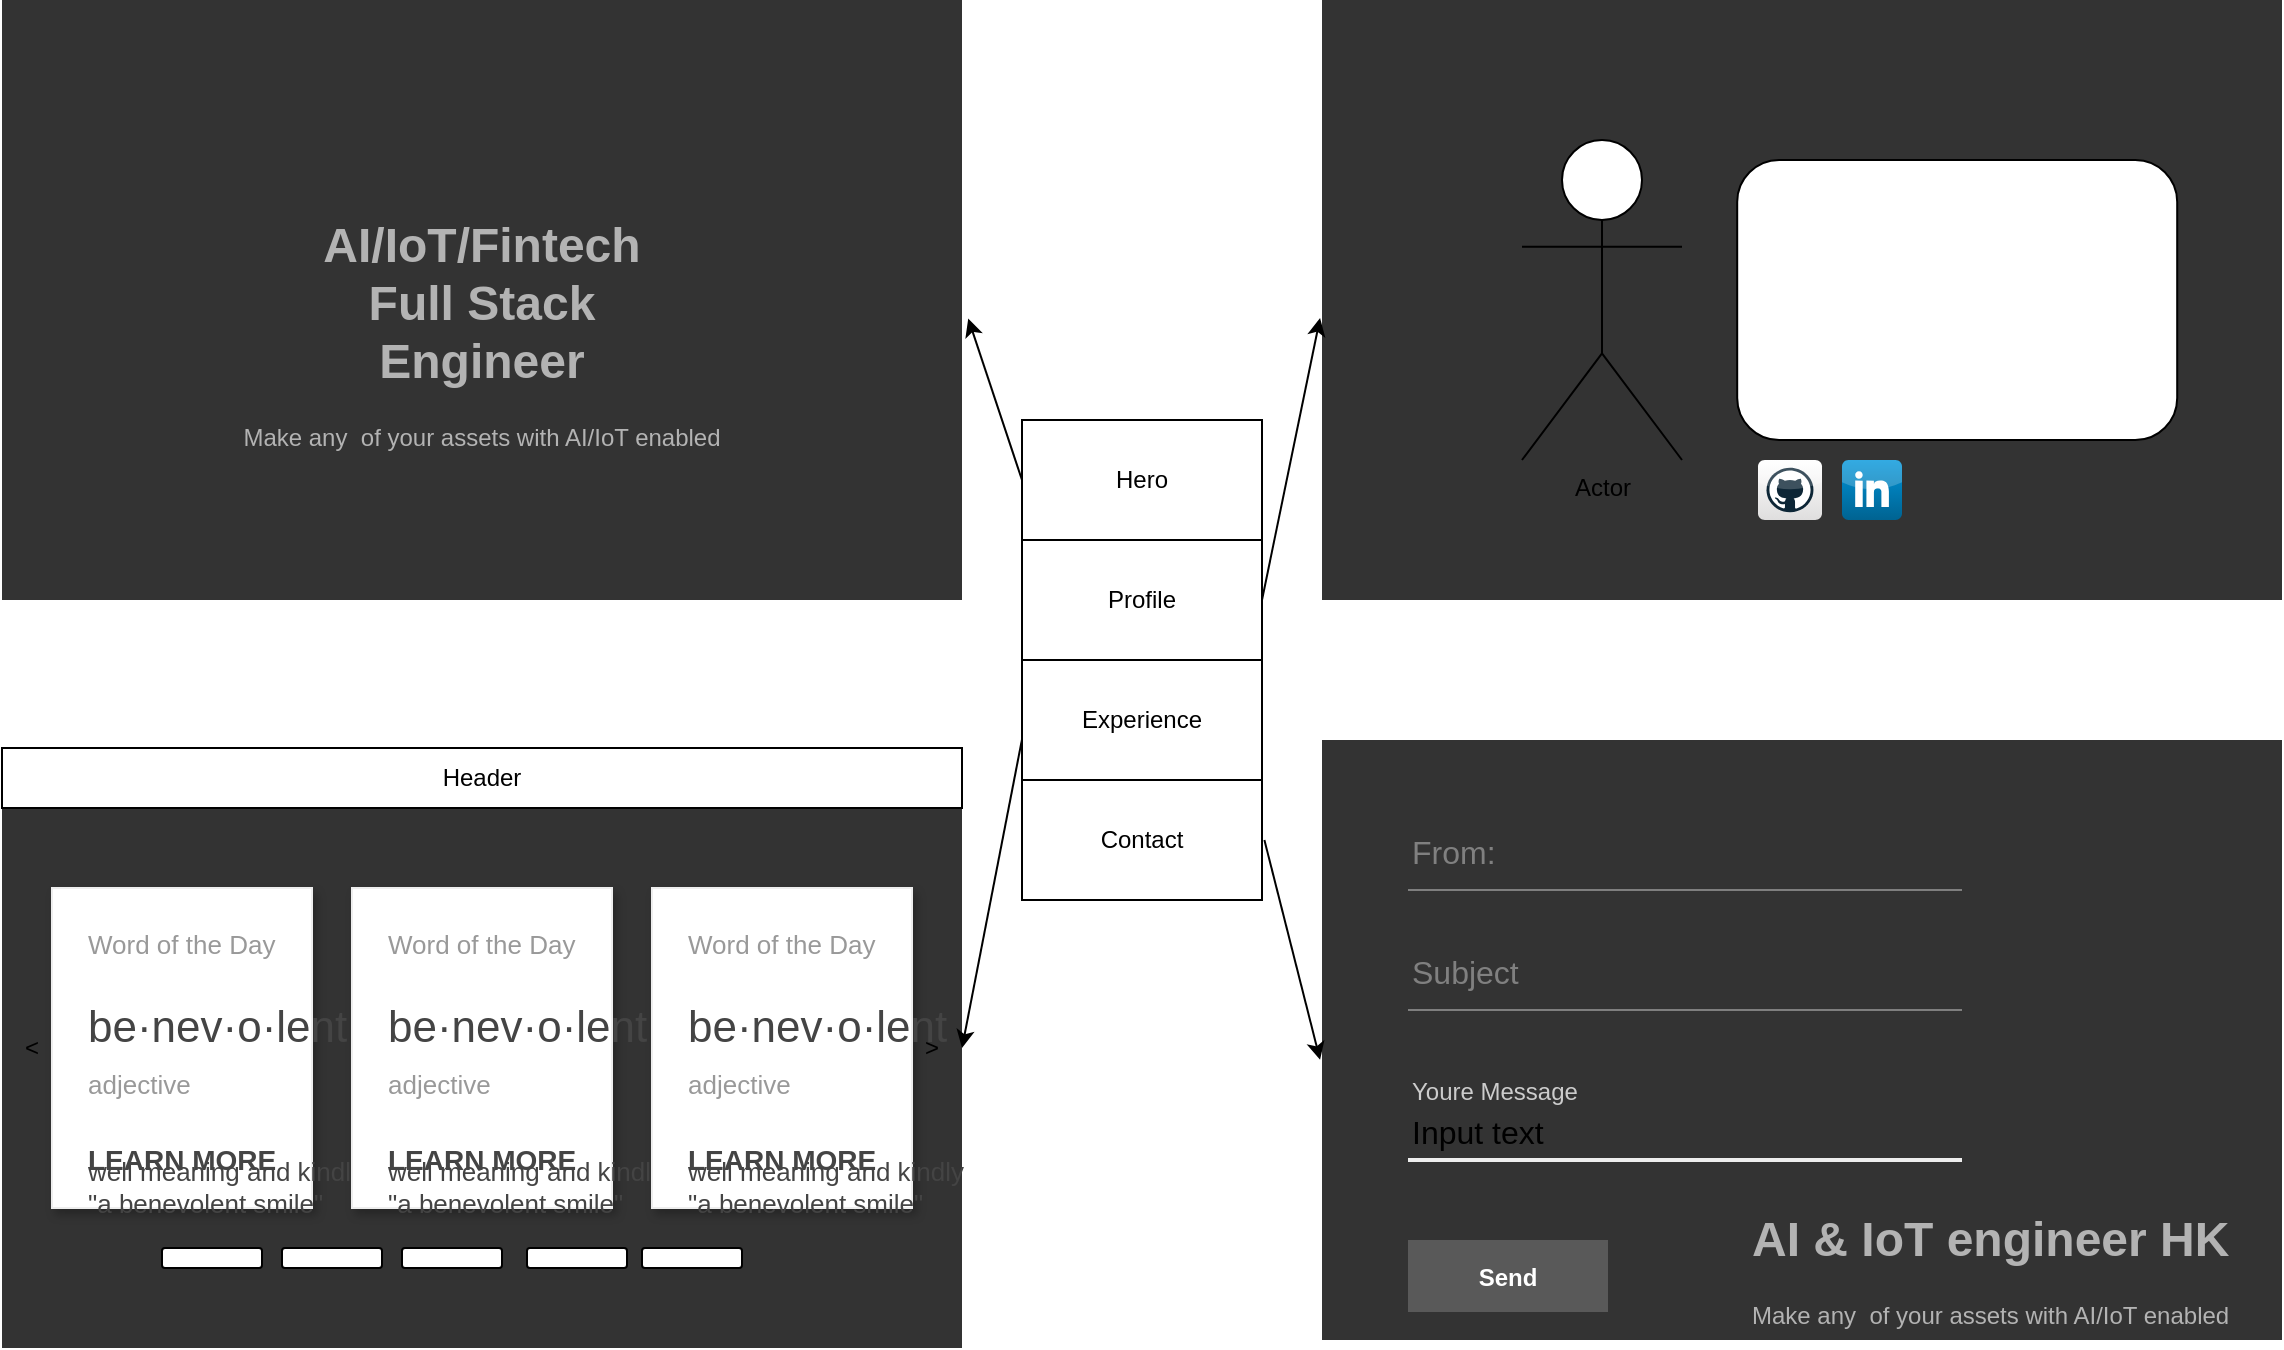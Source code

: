<mxfile>
    <diagram id="mWwJTPxYy9Y64cFUFsEE" name="Page-1">
        <mxGraphModel dx="990" dy="615" grid="1" gridSize="10" guides="1" tooltips="1" connect="1" arrows="1" fold="1" page="1" pageScale="1" pageWidth="1169" pageHeight="827" math="0" shadow="0">
            <root>
                <mxCell id="0"/>
                <mxCell id="1" parent="0"/>
                <mxCell id="95" value="" style="shape=rect;fillColor=#333333;strokeColor=none;" vertex="1" parent="1">
                    <mxGeometry x="670" y="40" width="480" height="300" as="geometry"/>
                </mxCell>
                <mxCell id="2" value="Hero" style="rounded=0;whiteSpace=wrap;html=1;" vertex="1" parent="1">
                    <mxGeometry x="520" y="250" width="120" height="60" as="geometry"/>
                </mxCell>
                <mxCell id="3" value="Profile" style="rounded=0;whiteSpace=wrap;html=1;" vertex="1" parent="1">
                    <mxGeometry x="520" y="310" width="120" height="60" as="geometry"/>
                </mxCell>
                <mxCell id="4" value="Experience" style="rounded=0;whiteSpace=wrap;html=1;" vertex="1" parent="1">
                    <mxGeometry x="520" y="370" width="120" height="60" as="geometry"/>
                </mxCell>
                <mxCell id="5" value="Contact" style="rounded=0;whiteSpace=wrap;html=1;" vertex="1" parent="1">
                    <mxGeometry x="520" y="430" width="120" height="60" as="geometry"/>
                </mxCell>
                <mxCell id="6" value="" style="shape=rect;fillColor=#333333;strokeColor=none;" vertex="1" parent="1">
                    <mxGeometry x="10" y="40" width="480" height="300" as="geometry"/>
                </mxCell>
                <mxCell id="7" value="&lt;h1&gt;AI/IoT/Fintech&lt;br&gt;Full Stack&lt;br&gt;Engineer&lt;/h1&gt;&lt;p&gt;Make any&amp;nbsp; of your assets with AI/IoT enabled&lt;/p&gt;" style="text;html=1;strokeColor=none;fillColor=none;spacing=5;spacingTop=-20;whiteSpace=wrap;overflow=hidden;rounded=0;fontColor=#B3B3B3;align=center;" vertex="1" parent="1">
                    <mxGeometry x="115" y="142.5" width="270" height="137.5" as="geometry"/>
                </mxCell>
                <mxCell id="10" value="" style="shape=rect;fillColor=#333333;strokeColor=none;" vertex="1" parent="1">
                    <mxGeometry x="10" y="414" width="480" height="300" as="geometry"/>
                </mxCell>
                <mxCell id="11" value="Header&lt;span style=&quot;color: rgba(0 , 0 , 0 , 0) ; font-family: monospace ; font-size: 0px&quot;&gt;%3CmxGraphModel%3E%3Croot%3E%3CmxCell%20id%3D%220%22%2F%3E%3CmxCell%20id%3D%221%22%20parent%3D%220%22%2F%3E%3CmxCell%20id%3D%222%22%20value%3D%22%22%20style%3D%22shape%3Drect%3BfillColor%3D%23ffffff%3BstrokeColor%3D%23eeeeee%3Bshadow%3D1%3B%22%20vertex%3D%221%22%20parent%3D%221%22%3E%3CmxGeometry%20x%3D%22730%22%20y%3D%22140%22%20width%3D%22180%22%20height%3D%22220%22%20as%3D%22geometry%22%2F%3E%3C%2FmxCell%3E%3CmxCell%20id%3D%223%22%20value%3D%22Word%20of%20the%20Day%22%20style%3D%22text%3BfontColor%3D%23999999%3BfontSize%3D13%3BfontStyle%3D0%3BverticalAlign%3Dbottom%3BspacingBottom%3D2%3BspacingLeft%3D16%3BresizeWidth%3D1%3B%22%20vertex%3D%221%22%20parent%3D%222%22%3E%3CmxGeometry%20width%3D%22180%22%20height%3D%2240%22%20relative%3D%221%22%20as%3D%22geometry%22%2F%3E%3C%2FmxCell%3E%3CmxCell%20id%3D%224%22%20value%3D%22be%C2%B7nev%C2%B7o%C2%B7lent%22%20style%3D%22text%3BfontColor%3D%23444444%3BfontSize%3D22%3BfontStyle%3D0%3BverticalAlign%3Dbottom%3BspacingBottom%3D2%3BspacingLeft%3D16%3BresizeWidth%3D1%3B%22%20vertex%3D%221%22%20parent%3D%222%22%3E%3CmxGeometry%20width%3D%22180%22%20height%3D%2240%22%20relative%3D%221%22%20as%3D%22geometry%22%3E%3CmxPoint%20y%3D%2244%22%20as%3D%22offset%22%2F%3E%3C%2FmxGeometry%3E%3C%2FmxCell%3E%3CmxCell%20id%3D%225%22%20value%3D%22adjective%22%20style%3D%22text%3BfontColor%3D%23999999%3BfontSize%3D13%3BfontStyle%3D0%3BverticalAlign%3Dbottom%3BspacingBottom%3D2%3BspacingLeft%3D16%3BresizeWidth%3D1%3B%22%20vertex%3D%221%22%20parent%3D%222%22%3E%3CmxGeometry%20width%3D%22180%22%20height%3D%2230%22%20relative%3D%221%22%20as%3D%22geometry%22%3E%3CmxPoint%20y%3D%2280%22%20as%3D%22offset%22%2F%3E%3C%2FmxGeometry%3E%3C%2FmxCell%3E%3CmxCell%20id%3D%226%22%20value%3D%22well%20meaning%20and%20kindly%26%2310%3B%26quot%3Ba%20benevolent%20smile%26quot%3B%22%20style%3D%22text%3BfontColor%3D%23444444%3BfontSize%3D13%3BfontStyle%3D0%3BverticalAlign%3Dmiddle%3BspacingBottom%3D2%3BspacingLeft%3D16%3BresizeWidth%3D1%3B%22%20vertex%3D%221%22%20parent%3D%222%22%3E%3CmxGeometry%20width%3D%22180%22%20height%3D%2240%22%20relative%3D%221%22%20as%3D%22geometry%22%3E%3CmxPoint%20y%3D%22130%22%20as%3D%22offset%22%2F%3E%3C%2FmxGeometry%3E%3C%2FmxCell%3E%3CmxCell%20id%3D%227%22%20value%3D%22LEARN%20MORE%22%20style%3D%22text%3BfontColor%3D%23444444%3BfontSize%3D14%3BfontStyle%3D1%3BverticalAlign%3Dmiddle%3BspacingBottom%3D2%3BspacingLeft%3D16%3BresizeWidth%3D1%3B%22%20vertex%3D%221%22%20parent%3D%222%22%3E%3CmxGeometry%20y%3D%221%22%20width%3D%22180%22%20height%3D%2248%22%20relative%3D%221%22%20as%3D%22geometry%22%3E%3CmxPoint%20y%3D%22-48%22%20as%3D%22offset%22%2F%3E%3C%2FmxGeometry%3E%3C%2FmxCell%3E%3C%2Froot%3E%3C%2FmxGraphModel%3E&lt;/span&gt;" style="rounded=0;whiteSpace=wrap;html=1;" vertex="1" parent="1">
                    <mxGeometry x="10" y="414" width="480" height="30" as="geometry"/>
                </mxCell>
                <mxCell id="12" value="" style="shape=rect;fillColor=#ffffff;strokeColor=#eeeeee;shadow=1;" vertex="1" parent="1">
                    <mxGeometry x="35" y="484" width="130" height="160" as="geometry"/>
                </mxCell>
                <mxCell id="13" value="Word of the Day" style="text;fontColor=#999999;fontSize=13;fontStyle=0;verticalAlign=bottom;spacingBottom=2;spacingLeft=16;resizeWidth=1;" vertex="1" parent="12">
                    <mxGeometry width="130" height="40" relative="1" as="geometry"/>
                </mxCell>
                <mxCell id="14" value="be·nev·o·lent" style="text;fontColor=#444444;fontSize=22;fontStyle=0;verticalAlign=bottom;spacingBottom=2;spacingLeft=16;resizeWidth=1;" vertex="1" parent="12">
                    <mxGeometry width="130" height="40" relative="1" as="geometry">
                        <mxPoint y="44" as="offset"/>
                    </mxGeometry>
                </mxCell>
                <mxCell id="15" value="adjective" style="text;fontColor=#999999;fontSize=13;fontStyle=0;verticalAlign=bottom;spacingBottom=2;spacingLeft=16;resizeWidth=1;" vertex="1" parent="12">
                    <mxGeometry width="130" height="30" relative="1" as="geometry">
                        <mxPoint y="80" as="offset"/>
                    </mxGeometry>
                </mxCell>
                <mxCell id="16" value="well meaning and kindly&#10;&quot;a benevolent smile&quot;" style="text;fontColor=#444444;fontSize=13;fontStyle=0;verticalAlign=middle;spacingBottom=2;spacingLeft=16;resizeWidth=1;" vertex="1" parent="12">
                    <mxGeometry width="130" height="40" relative="1" as="geometry">
                        <mxPoint y="130" as="offset"/>
                    </mxGeometry>
                </mxCell>
                <mxCell id="17" value="LEARN MORE" style="text;fontColor=#444444;fontSize=14;fontStyle=1;verticalAlign=middle;spacingBottom=2;spacingLeft=16;resizeWidth=1;" vertex="1" parent="12">
                    <mxGeometry y="1" width="130" height="48" relative="1" as="geometry">
                        <mxPoint y="-48" as="offset"/>
                    </mxGeometry>
                </mxCell>
                <mxCell id="30" value="" style="shape=rect;fillColor=#ffffff;strokeColor=#eeeeee;shadow=1;" vertex="1" parent="1">
                    <mxGeometry x="185" y="484" width="130" height="160" as="geometry"/>
                </mxCell>
                <mxCell id="31" value="Word of the Day" style="text;fontColor=#999999;fontSize=13;fontStyle=0;verticalAlign=bottom;spacingBottom=2;spacingLeft=16;resizeWidth=1;" vertex="1" parent="30">
                    <mxGeometry width="130" height="40" relative="1" as="geometry"/>
                </mxCell>
                <mxCell id="32" value="be·nev·o·lent" style="text;fontColor=#444444;fontSize=22;fontStyle=0;verticalAlign=bottom;spacingBottom=2;spacingLeft=16;resizeWidth=1;" vertex="1" parent="30">
                    <mxGeometry width="130" height="40" relative="1" as="geometry">
                        <mxPoint y="44" as="offset"/>
                    </mxGeometry>
                </mxCell>
                <mxCell id="33" value="adjective" style="text;fontColor=#999999;fontSize=13;fontStyle=0;verticalAlign=bottom;spacingBottom=2;spacingLeft=16;resizeWidth=1;" vertex="1" parent="30">
                    <mxGeometry width="130" height="30" relative="1" as="geometry">
                        <mxPoint y="80" as="offset"/>
                    </mxGeometry>
                </mxCell>
                <mxCell id="34" value="well meaning and kindly&#10;&quot;a benevolent smile&quot;" style="text;fontColor=#444444;fontSize=13;fontStyle=0;verticalAlign=middle;spacingBottom=2;spacingLeft=16;resizeWidth=1;" vertex="1" parent="30">
                    <mxGeometry width="130" height="40" relative="1" as="geometry">
                        <mxPoint y="130" as="offset"/>
                    </mxGeometry>
                </mxCell>
                <mxCell id="35" value="LEARN MORE" style="text;fontColor=#444444;fontSize=14;fontStyle=1;verticalAlign=middle;spacingBottom=2;spacingLeft=16;resizeWidth=1;" vertex="1" parent="30">
                    <mxGeometry y="1" width="130" height="48" relative="1" as="geometry">
                        <mxPoint y="-48" as="offset"/>
                    </mxGeometry>
                </mxCell>
                <mxCell id="36" value="" style="shape=rect;fillColor=#ffffff;strokeColor=#eeeeee;shadow=1;" vertex="1" parent="1">
                    <mxGeometry x="335" y="484" width="130" height="160" as="geometry"/>
                </mxCell>
                <mxCell id="37" value="Word of the Day" style="text;fontColor=#999999;fontSize=13;fontStyle=0;verticalAlign=bottom;spacingBottom=2;spacingLeft=16;resizeWidth=1;" vertex="1" parent="36">
                    <mxGeometry width="130" height="40" relative="1" as="geometry"/>
                </mxCell>
                <mxCell id="38" value="be·nev·o·lent" style="text;fontColor=#444444;fontSize=22;fontStyle=0;verticalAlign=bottom;spacingBottom=2;spacingLeft=16;resizeWidth=1;" vertex="1" parent="36">
                    <mxGeometry width="130" height="40" relative="1" as="geometry">
                        <mxPoint y="44" as="offset"/>
                    </mxGeometry>
                </mxCell>
                <mxCell id="39" value="adjective" style="text;fontColor=#999999;fontSize=13;fontStyle=0;verticalAlign=bottom;spacingBottom=2;spacingLeft=16;resizeWidth=1;" vertex="1" parent="36">
                    <mxGeometry width="130" height="30" relative="1" as="geometry">
                        <mxPoint y="80" as="offset"/>
                    </mxGeometry>
                </mxCell>
                <mxCell id="40" value="well meaning and kindly&#10;&quot;a benevolent smile&quot;" style="text;fontColor=#444444;fontSize=13;fontStyle=0;verticalAlign=middle;spacingBottom=2;spacingLeft=16;resizeWidth=1;" vertex="1" parent="36">
                    <mxGeometry width="130" height="40" relative="1" as="geometry">
                        <mxPoint y="130" as="offset"/>
                    </mxGeometry>
                </mxCell>
                <mxCell id="41" value="LEARN MORE" style="text;fontColor=#444444;fontSize=14;fontStyle=1;verticalAlign=middle;spacingBottom=2;spacingLeft=16;resizeWidth=1;" vertex="1" parent="36">
                    <mxGeometry y="1" width="130" height="48" relative="1" as="geometry">
                        <mxPoint y="-48" as="offset"/>
                    </mxGeometry>
                </mxCell>
                <mxCell id="43" value="" style="rounded=1;whiteSpace=wrap;html=1;" vertex="1" parent="1">
                    <mxGeometry x="90" y="664" width="50" height="10" as="geometry"/>
                </mxCell>
                <mxCell id="44" value="" style="rounded=1;whiteSpace=wrap;html=1;" vertex="1" parent="1">
                    <mxGeometry x="150" y="664" width="50" height="10" as="geometry"/>
                </mxCell>
                <mxCell id="45" value="" style="rounded=1;whiteSpace=wrap;html=1;" vertex="1" parent="1">
                    <mxGeometry x="210" y="664" width="50" height="10" as="geometry"/>
                </mxCell>
                <mxCell id="46" value="" style="rounded=1;whiteSpace=wrap;html=1;" vertex="1" parent="1">
                    <mxGeometry x="272.5" y="664" width="50" height="10" as="geometry"/>
                </mxCell>
                <mxCell id="47" value="" style="rounded=1;whiteSpace=wrap;html=1;" vertex="1" parent="1">
                    <mxGeometry x="330" y="664" width="50" height="10" as="geometry"/>
                </mxCell>
                <mxCell id="49" value="&amp;lt;" style="text;html=1;strokeColor=none;fillColor=none;align=center;verticalAlign=middle;whiteSpace=wrap;rounded=0;" vertex="1" parent="1">
                    <mxGeometry x="20" y="529" width="10" height="70" as="geometry"/>
                </mxCell>
                <mxCell id="50" value="&amp;gt;" style="text;html=1;strokeColor=none;fillColor=none;align=center;verticalAlign=middle;whiteSpace=wrap;rounded=0;" vertex="1" parent="1">
                    <mxGeometry x="470" y="529" width="10" height="70" as="geometry"/>
                </mxCell>
                <mxCell id="52" value="" style="endArrow=classic;html=1;exitX=0.003;exitY=0.63;exitDx=0;exitDy=0;entryX=1;entryY=0.5;entryDx=0;entryDy=0;exitPerimeter=0;" edge="1" parent="1" source="71" target="10">
                    <mxGeometry width="50" height="50" relative="1" as="geometry">
                        <mxPoint x="530" y="140" as="sourcePoint"/>
                        <mxPoint x="880" y="960" as="targetPoint"/>
                    </mxGeometry>
                </mxCell>
                <mxCell id="55" value="" style="shape=rect;fillColor=#333333;strokeColor=none;" vertex="1" parent="1">
                    <mxGeometry x="670" y="410" width="480" height="300" as="geometry"/>
                </mxCell>
                <mxCell id="56" value="&lt;h1&gt;AI &amp;amp; IoT engineer HK&lt;/h1&gt;&lt;p&gt;Make any&amp;nbsp; of your assets with AI/IoT enabled&lt;/p&gt;" style="text;html=1;strokeColor=none;fillColor=none;spacing=5;spacingTop=-20;whiteSpace=wrap;overflow=hidden;rounded=0;fontColor=#B3B3B3;" vertex="1" parent="1">
                    <mxGeometry x="880" y="640" width="270" height="70" as="geometry"/>
                </mxCell>
                <mxCell id="57" value="Subject" style="text;fontColor=#808080;fontSize=16;verticalAlign=middle;strokeColor=none;fillColor=none;" vertex="1" parent="1">
                    <mxGeometry x="713" y="510" width="346" height="30" as="geometry"/>
                </mxCell>
                <mxCell id="58" value="" style="dashed=0;shape=line;strokeWidth=1;noLabel=1;strokeColor=#cccccc;opacity=50;" vertex="1" parent="1">
                    <mxGeometry x="713" y="540" width="277" height="10" as="geometry"/>
                </mxCell>
                <mxCell id="59" value="Youre Message" style="text;fontColor=#cccccc;fontSize=12;verticalAlign=middle;strokeColor=none;fillColor=none;" vertex="1" parent="1">
                    <mxGeometry x="713" y="570" width="346" height="30" as="geometry"/>
                </mxCell>
                <mxCell id="60" value="Input text" style="text;fontSize=16;verticalAlign=middle;strokeColor=none;fillColor=none;" vertex="1" parent="1">
                    <mxGeometry x="713" y="590" width="346" height="30" as="geometry"/>
                </mxCell>
                <mxCell id="61" value="" style="dashed=0;shape=line;strokeWidth=2;noLabel=1;strokeColor=#eeeeee;" vertex="1" parent="1">
                    <mxGeometry x="713" y="615" width="277" height="10" as="geometry"/>
                </mxCell>
                <mxCell id="62" value="From:" style="text;fontColor=#808080;fontSize=16;verticalAlign=middle;strokeColor=none;fillColor=none;" vertex="1" parent="1">
                    <mxGeometry x="713" y="450" width="346" height="30" as="geometry"/>
                </mxCell>
                <mxCell id="63" value="" style="dashed=0;shape=line;strokeWidth=1;noLabel=1;strokeColor=#cccccc;opacity=50;" vertex="1" parent="1">
                    <mxGeometry x="713" y="480" width="277" height="10" as="geometry"/>
                </mxCell>
                <mxCell id="64" value="Send" style="dashed=0;align=center;fontSize=12;shape=rect;fillColor=#cccccc;opacity=25;strokeColor=none;fontStyle=1;fontColor=#ffffff;shadow=0;" vertex="1" parent="1">
                    <mxGeometry x="713" y="660" width="100" height="36" as="geometry"/>
                </mxCell>
                <mxCell id="66" value="" style="endArrow=classic;html=1;exitX=1;exitY=0.5;exitDx=0;exitDy=0;entryX=-0.002;entryY=0.533;entryDx=0;entryDy=0;entryPerimeter=0;" edge="1" parent="1" target="55">
                    <mxGeometry width="50" height="50" relative="1" as="geometry">
                        <mxPoint x="641.2" y="460" as="sourcePoint"/>
                        <mxPoint x="560" y="200" as="targetPoint"/>
                    </mxGeometry>
                </mxCell>
                <mxCell id="68" value="" style="rounded=1;whiteSpace=wrap;html=1;" vertex="1" parent="1">
                    <mxGeometry x="877.6" y="120" width="220" height="140" as="geometry"/>
                </mxCell>
                <mxCell id="71" value="Experience" style="rounded=0;whiteSpace=wrap;html=1;" vertex="1" parent="1">
                    <mxGeometry x="520" y="370" width="120" height="60" as="geometry"/>
                </mxCell>
                <mxCell id="72" value="Contact" style="rounded=0;whiteSpace=wrap;html=1;" vertex="1" parent="1">
                    <mxGeometry x="520" y="430" width="120" height="60" as="geometry"/>
                </mxCell>
                <mxCell id="89" value="" style="endArrow=classic;html=1;entryX=-0.002;entryY=0.53;entryDx=0;entryDy=0;entryPerimeter=0;exitX=1;exitY=0.5;exitDx=0;exitDy=0;" edge="1" target="95" parent="1" source="3">
                    <mxGeometry width="50" height="50" relative="1" as="geometry">
                        <mxPoint x="650" y="130" as="sourcePoint"/>
                        <mxPoint x="240" y="158.7" as="targetPoint"/>
                    </mxGeometry>
                </mxCell>
                <mxCell id="94" value="" style="endArrow=classic;html=1;exitX=0;exitY=0.5;exitDx=0;exitDy=0;entryX=1.004;entryY=0.531;entryDx=0;entryDy=0;entryPerimeter=0;" edge="1" parent="1" source="2">
                    <mxGeometry width="50" height="50" relative="1" as="geometry">
                        <mxPoint x="641.2" y="70" as="sourcePoint"/>
                        <mxPoint x="493.12" y="199.3" as="targetPoint"/>
                    </mxGeometry>
                </mxCell>
                <mxCell id="96" value="Actor" style="shape=umlActor;verticalLabelPosition=bottom;verticalAlign=top;html=1;outlineConnect=0;" vertex="1" parent="1">
                    <mxGeometry x="770" y="110" width="80" height="160" as="geometry"/>
                </mxCell>
                <mxCell id="97" value="" style="dashed=0;outlineConnect=0;html=1;align=center;labelPosition=center;verticalLabelPosition=bottom;verticalAlign=top;shape=mxgraph.webicons.github;gradientColor=#DFDEDE" vertex="1" parent="1">
                    <mxGeometry x="888" y="270" width="32" height="30" as="geometry"/>
                </mxCell>
                <mxCell id="98" value="" style="dashed=0;outlineConnect=0;html=1;align=center;labelPosition=center;verticalLabelPosition=bottom;verticalAlign=top;shape=mxgraph.webicons.linkedin;fillColor=#0095DB;gradientColor=#006391" vertex="1" parent="1">
                    <mxGeometry x="930" y="270" width="30" height="30" as="geometry"/>
                </mxCell>
            </root>
        </mxGraphModel>
    </diagram>
</mxfile>